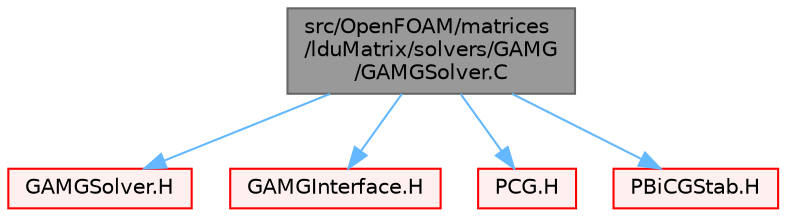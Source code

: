digraph "src/OpenFOAM/matrices/lduMatrix/solvers/GAMG/GAMGSolver.C"
{
 // LATEX_PDF_SIZE
  bgcolor="transparent";
  edge [fontname=Helvetica,fontsize=10,labelfontname=Helvetica,labelfontsize=10];
  node [fontname=Helvetica,fontsize=10,shape=box,height=0.2,width=0.4];
  Node1 [id="Node000001",label="src/OpenFOAM/matrices\l/lduMatrix/solvers/GAMG\l/GAMGSolver.C",height=0.2,width=0.4,color="gray40", fillcolor="grey60", style="filled", fontcolor="black",tooltip=" "];
  Node1 -> Node2 [id="edge1_Node000001_Node000002",color="steelblue1",style="solid",tooltip=" "];
  Node2 [id="Node000002",label="GAMGSolver.H",height=0.2,width=0.4,color="red", fillcolor="#FFF0F0", style="filled",URL="$GAMGSolver_8H.html",tooltip=" "];
  Node1 -> Node246 [id="edge2_Node000001_Node000246",color="steelblue1",style="solid",tooltip=" "];
  Node246 [id="Node000246",label="GAMGInterface.H",height=0.2,width=0.4,color="red", fillcolor="#FFF0F0", style="filled",URL="$GAMGInterface_8H.html",tooltip=" "];
  Node1 -> Node247 [id="edge3_Node000001_Node000247",color="steelblue1",style="solid",tooltip=" "];
  Node247 [id="Node000247",label="PCG.H",height=0.2,width=0.4,color="red", fillcolor="#FFF0F0", style="filled",URL="$PCG_8H.html",tooltip=" "];
  Node1 -> Node248 [id="edge4_Node000001_Node000248",color="steelblue1",style="solid",tooltip=" "];
  Node248 [id="Node000248",label="PBiCGStab.H",height=0.2,width=0.4,color="red", fillcolor="#FFF0F0", style="filled",URL="$PBiCGStab_8H.html",tooltip=" "];
}
